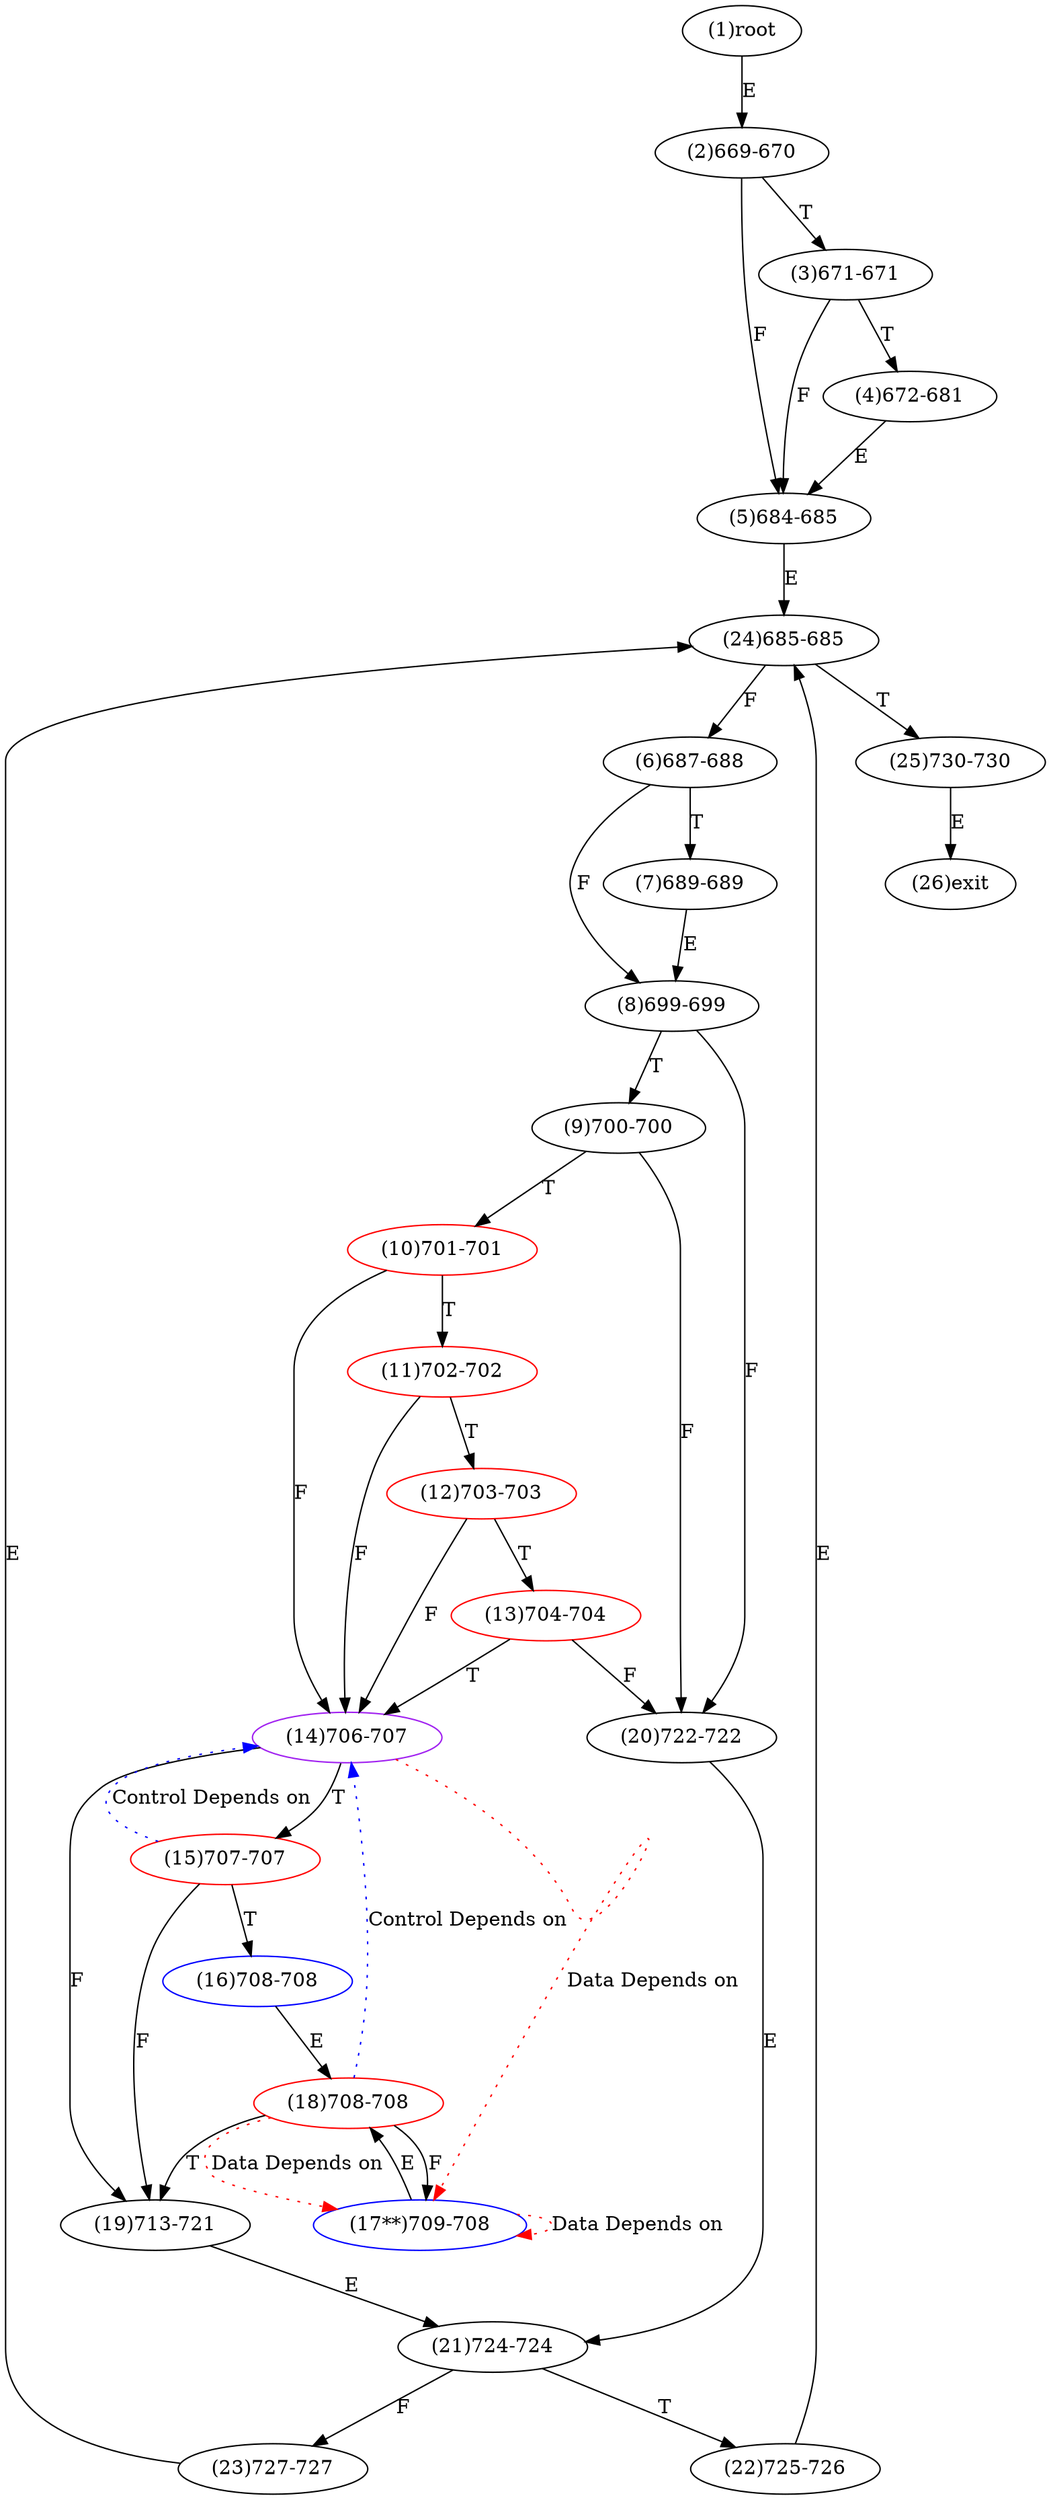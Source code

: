 digraph "" { 
1[ label="(1)root"];
2[ label="(2)669-670"];
3[ label="(3)671-671"];
4[ label="(4)672-681"];
5[ label="(5)684-685"];
6[ label="(6)687-688"];
7[ label="(7)689-689"];
8[ label="(8)699-699"];
9[ label="(9)700-700"];
10[ label="(10)701-701",color=red];
11[ label="(11)702-702",color=red];
12[ label="(12)703-703",color=red];
13[ label="(13)704-704",color=red];
14[ label="(14)706-707",color=purple];
15[ label="(15)707-707",color=red];
17[ label="(17**)709-708",color=blue];
16[ label="(16)708-708",color=blue];
19[ label="(19)713-721"];
18[ label="(18)708-708",color=red];
21[ label="(21)724-724"];
20[ label="(20)722-722"];
23[ label="(23)727-727"];
22[ label="(22)725-726"];
25[ label="(25)730-730"];
24[ label="(24)685-685"];
26[ label="(26)exit"];
1->2[ label="E"];
2->5[ label="F"];
2->3[ label="T"];
3->5[ label="F"];
3->4[ label="T"];
4->5[ label="E"];
5->24[ label="E"];
6->8[ label="F"];
6->7[ label="T"];
7->8[ label="E"];
8->20[ label="F"];
8->9[ label="T"];
9->20[ label="F"];
9->10[ label="T"];
10->14[ label="F"];
10->11[ label="T"];
11->14[ label="F"];
11->12[ label="T"];
12->14[ label="F"];
12->13[ label="T"];
13->20[ label="F"];
13->14[ label="T"];
14->19[ label="F"];
14->15[ label="T"];
15->19[ label="F"];
15->16[ label="T"];
16->18[ label="E"];
17->18[ label="E"];
18->17[ label="F"];
18->19[ label="T"];
19->21[ label="E"];
20->21[ label="E"];
21->23[ label="F"];
21->22[ label="T"];
22->24[ label="E"];
23->24[ label="E"];
24->6[ label="F"];
24->25[ label="T"];
25->26[ label="E"];
14->17[ color="red" label="Data Depends on" style = dotted ];
15->14[ color="blue" label="Control Depends on" style = dotted ];
17->17[ color="red" label="Data Depends on" style = dotted ];
18->17[ color="red" label="Data Depends on" style = dotted ];
18->14[ color="blue" label="Control Depends on" style = dotted ];
}